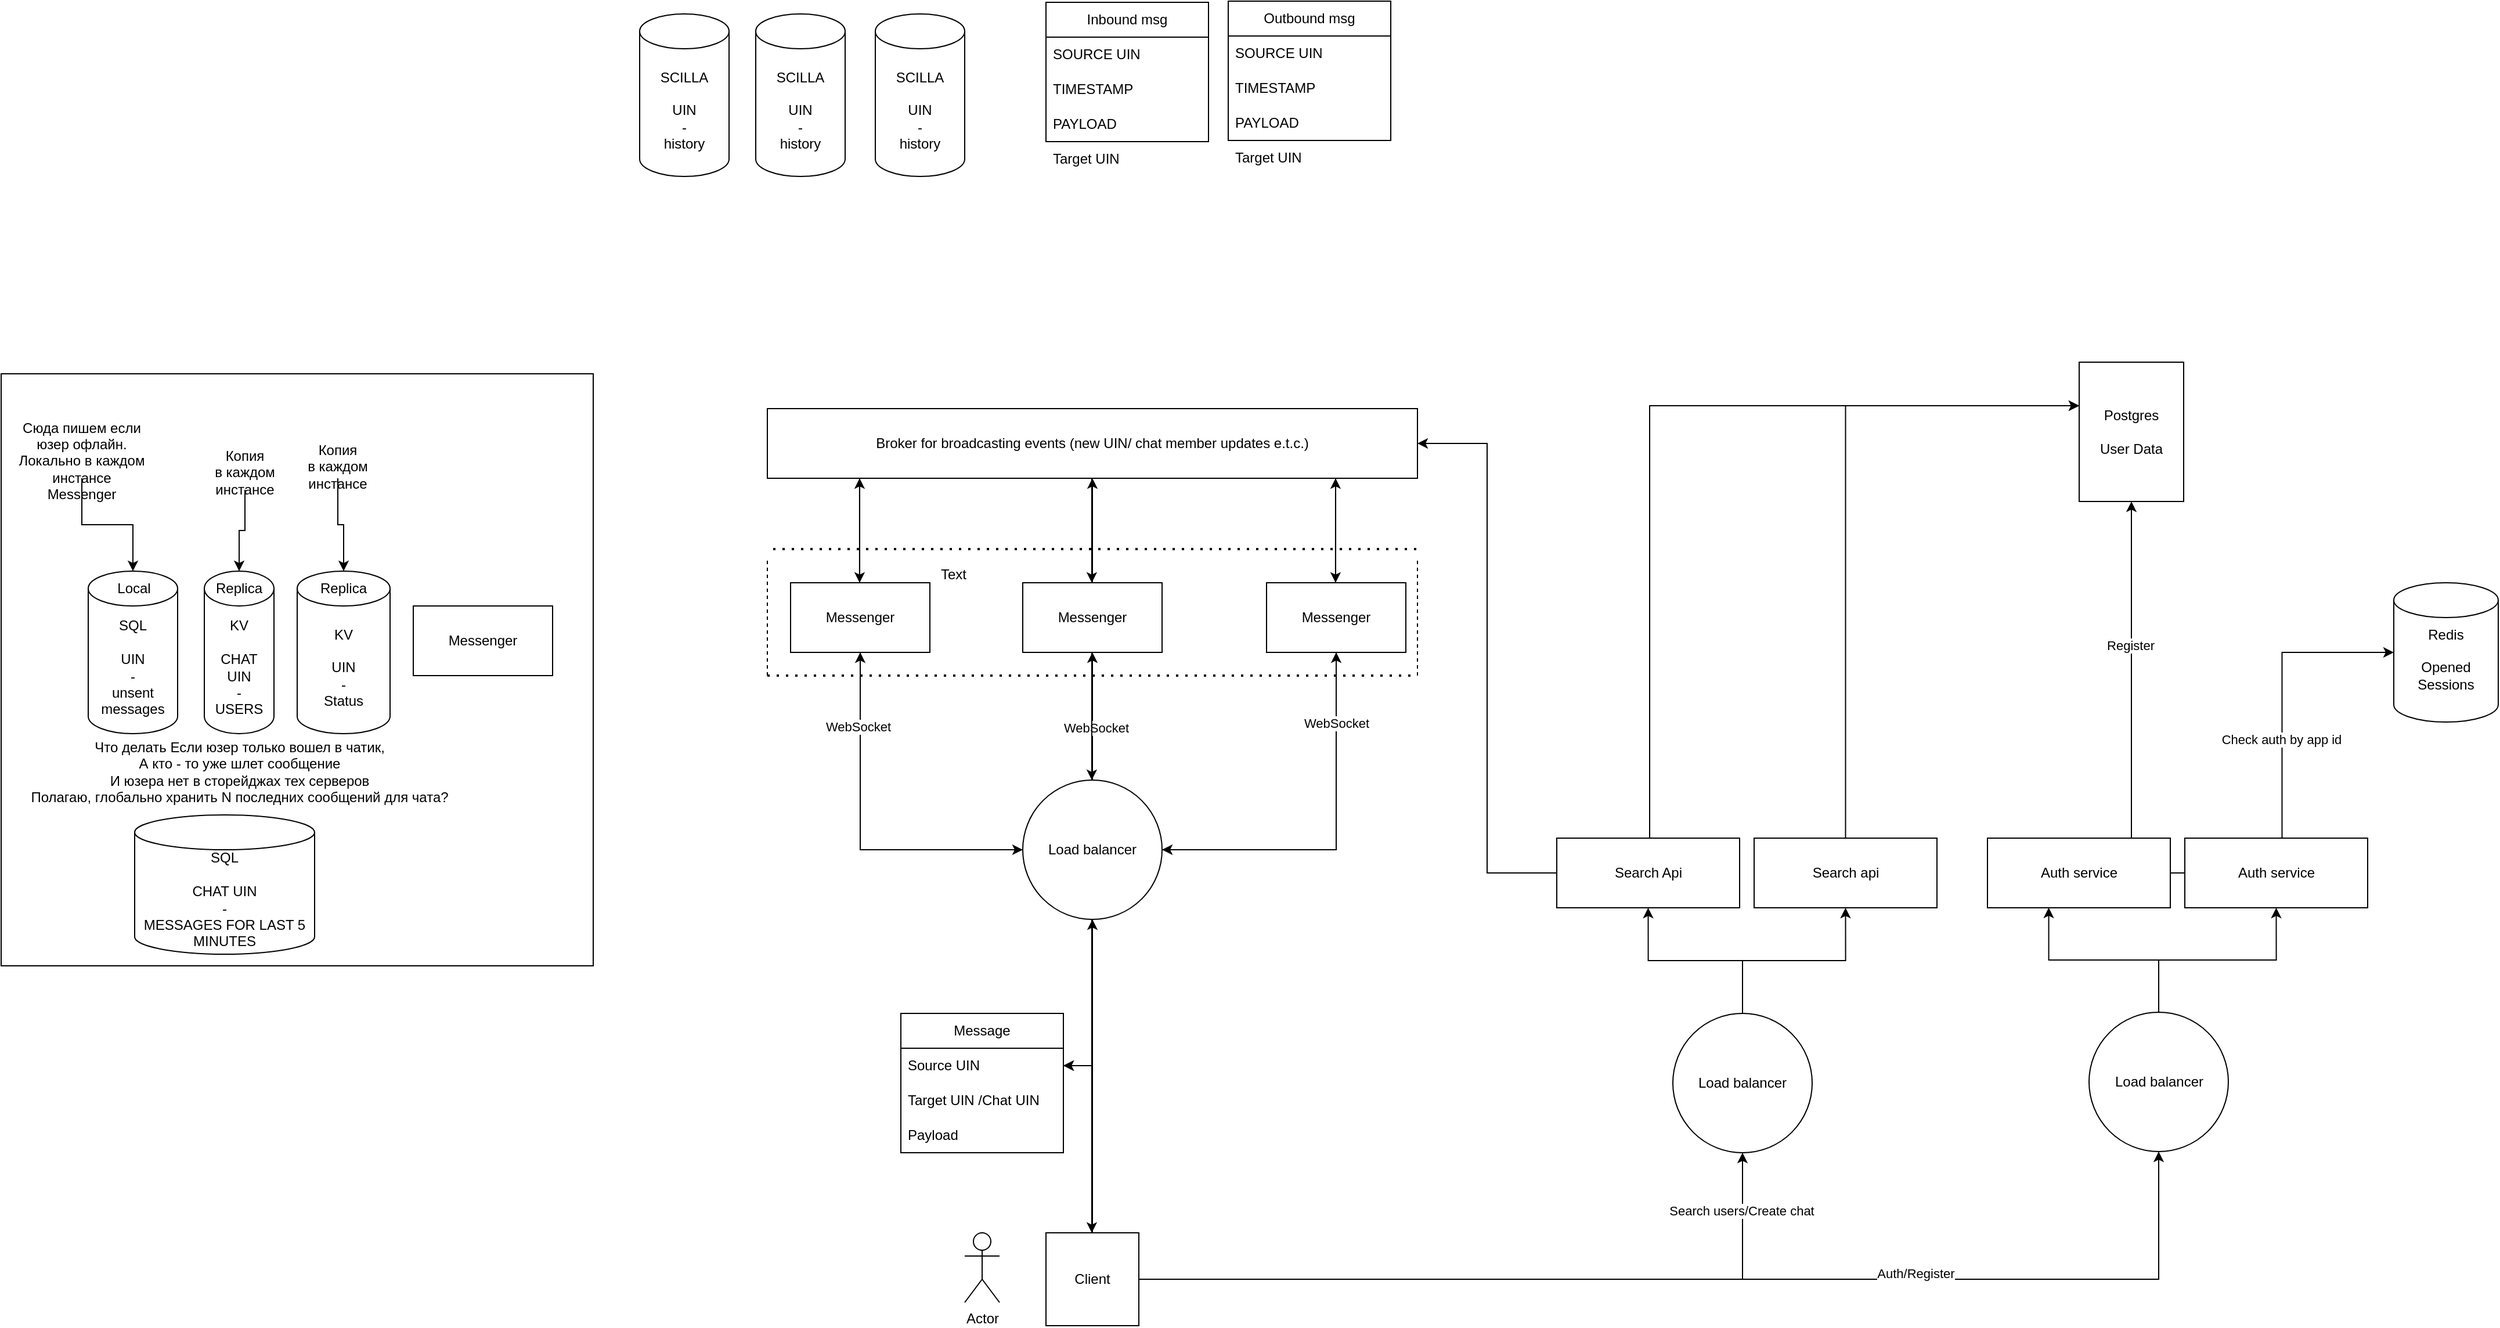 <mxfile version="22.0.4" type="github">
  <diagram name="Страница — 1" id="5_0Qeo6E_ln5zNBvkZSz">
    <mxGraphModel dx="2902" dy="2291" grid="1" gridSize="10" guides="1" tooltips="1" connect="1" arrows="1" fold="1" page="1" pageScale="1" pageWidth="827" pageHeight="1169" math="0" shadow="0">
      <root>
        <mxCell id="0" />
        <mxCell id="1" parent="0" />
        <mxCell id="cajsBiBxqNgi6xzSHzBe-105" value="" style="whiteSpace=wrap;html=1;aspect=fixed;" parent="1" vertex="1">
          <mxGeometry x="-540" y="150" width="510" height="510" as="geometry" />
        </mxCell>
        <mxCell id="cajsBiBxqNgi6xzSHzBe-158" style="edgeStyle=orthogonalEdgeStyle;rounded=0;orthogonalLoop=1;jettySize=auto;html=1;entryX=0;entryY=0.5;entryDx=0;entryDy=0;" parent="1" source="cajsBiBxqNgi6xzSHzBe-1" target="cajsBiBxqNgi6xzSHzBe-34" edge="1">
          <mxGeometry relative="1" as="geometry">
            <Array as="points">
              <mxPoint x="200" y="560" />
            </Array>
          </mxGeometry>
        </mxCell>
        <mxCell id="cajsBiBxqNgi6xzSHzBe-1" value="Messenger" style="rounded=0;whiteSpace=wrap;html=1;" parent="1" vertex="1">
          <mxGeometry x="140" y="330" width="120" height="60" as="geometry" />
        </mxCell>
        <mxCell id="cajsBiBxqNgi6xzSHzBe-96" style="edgeStyle=orthogonalEdgeStyle;rounded=0;orthogonalLoop=1;jettySize=auto;html=1;entryX=0.5;entryY=1;entryDx=0;entryDy=0;" parent="1" source="cajsBiBxqNgi6xzSHzBe-2" target="cajsBiBxqNgi6xzSHzBe-94" edge="1">
          <mxGeometry relative="1" as="geometry" />
        </mxCell>
        <mxCell id="cajsBiBxqNgi6xzSHzBe-2" value="Messenger" style="rounded=0;whiteSpace=wrap;html=1;" parent="1" vertex="1">
          <mxGeometry x="340" y="330" width="120" height="60" as="geometry" />
        </mxCell>
        <mxCell id="cajsBiBxqNgi6xzSHzBe-155" style="edgeStyle=orthogonalEdgeStyle;rounded=0;orthogonalLoop=1;jettySize=auto;html=1;entryX=1;entryY=0.5;entryDx=0;entryDy=0;" parent="1" source="cajsBiBxqNgi6xzSHzBe-3" target="cajsBiBxqNgi6xzSHzBe-34" edge="1">
          <mxGeometry relative="1" as="geometry">
            <Array as="points">
              <mxPoint x="610" y="560" />
            </Array>
          </mxGeometry>
        </mxCell>
        <mxCell id="cajsBiBxqNgi6xzSHzBe-3" value="Messenger" style="rounded=0;whiteSpace=wrap;html=1;" parent="1" vertex="1">
          <mxGeometry x="550" y="330" width="120" height="60" as="geometry" />
        </mxCell>
        <mxCell id="cajsBiBxqNgi6xzSHzBe-35" style="edgeStyle=orthogonalEdgeStyle;rounded=0;orthogonalLoop=1;jettySize=auto;html=1;entryX=0.5;entryY=1;entryDx=0;entryDy=0;" parent="1" source="cajsBiBxqNgi6xzSHzBe-5" target="cajsBiBxqNgi6xzSHzBe-34" edge="1">
          <mxGeometry relative="1" as="geometry" />
        </mxCell>
        <mxCell id="cajsBiBxqNgi6xzSHzBe-139" style="edgeStyle=orthogonalEdgeStyle;rounded=0;orthogonalLoop=1;jettySize=auto;html=1;entryX=0.5;entryY=1;entryDx=0;entryDy=0;" parent="1" source="cajsBiBxqNgi6xzSHzBe-5" target="cajsBiBxqNgi6xzSHzBe-124" edge="1">
          <mxGeometry relative="1" as="geometry" />
        </mxCell>
        <mxCell id="cajsBiBxqNgi6xzSHzBe-143" value="Search users/Create chat" style="edgeLabel;html=1;align=center;verticalAlign=middle;resizable=0;points=[];" parent="cajsBiBxqNgi6xzSHzBe-139" vertex="1" connectable="0">
          <mxGeometry x="0.843" y="1" relative="1" as="geometry">
            <mxPoint as="offset" />
          </mxGeometry>
        </mxCell>
        <mxCell id="cajsBiBxqNgi6xzSHzBe-140" style="edgeStyle=orthogonalEdgeStyle;rounded=0;orthogonalLoop=1;jettySize=auto;html=1;entryX=0.5;entryY=1;entryDx=0;entryDy=0;" parent="1" source="cajsBiBxqNgi6xzSHzBe-5" target="cajsBiBxqNgi6xzSHzBe-52" edge="1">
          <mxGeometry relative="1" as="geometry" />
        </mxCell>
        <mxCell id="cajsBiBxqNgi6xzSHzBe-141" value="Auth/Register" style="edgeLabel;html=1;align=center;verticalAlign=middle;resizable=0;points=[];" parent="cajsBiBxqNgi6xzSHzBe-140" vertex="1" connectable="0">
          <mxGeometry x="0.354" y="5" relative="1" as="geometry">
            <mxPoint as="offset" />
          </mxGeometry>
        </mxCell>
        <mxCell id="cajsBiBxqNgi6xzSHzBe-5" value="Client" style="whiteSpace=wrap;html=1;aspect=fixed;" parent="1" vertex="1">
          <mxGeometry x="360" y="890" width="80" height="80" as="geometry" />
        </mxCell>
        <mxCell id="cajsBiBxqNgi6xzSHzBe-36" style="edgeStyle=orthogonalEdgeStyle;rounded=0;orthogonalLoop=1;jettySize=auto;html=1;entryX=0.5;entryY=1;entryDx=0;entryDy=0;" parent="1" source="cajsBiBxqNgi6xzSHzBe-34" target="cajsBiBxqNgi6xzSHzBe-3" edge="1">
          <mxGeometry relative="1" as="geometry" />
        </mxCell>
        <mxCell id="cajsBiBxqNgi6xzSHzBe-73" value="&lt;div&gt;WebSocket&lt;/div&gt;" style="edgeLabel;html=1;align=center;verticalAlign=middle;resizable=0;points=[];" parent="cajsBiBxqNgi6xzSHzBe-36" vertex="1" connectable="0">
          <mxGeometry x="0.504" y="2" relative="1" as="geometry">
            <mxPoint x="2" y="-19" as="offset" />
          </mxGeometry>
        </mxCell>
        <mxCell id="cajsBiBxqNgi6xzSHzBe-37" style="edgeStyle=orthogonalEdgeStyle;rounded=0;orthogonalLoop=1;jettySize=auto;html=1;entryX=0.5;entryY=1;entryDx=0;entryDy=0;" parent="1" source="cajsBiBxqNgi6xzSHzBe-34" target="cajsBiBxqNgi6xzSHzBe-2" edge="1">
          <mxGeometry relative="1" as="geometry" />
        </mxCell>
        <mxCell id="cajsBiBxqNgi6xzSHzBe-72" value="WebSocket" style="edgeLabel;html=1;align=center;verticalAlign=middle;resizable=0;points=[];" parent="cajsBiBxqNgi6xzSHzBe-37" vertex="1" connectable="0">
          <mxGeometry x="-0.174" y="-3" relative="1" as="geometry">
            <mxPoint as="offset" />
          </mxGeometry>
        </mxCell>
        <mxCell id="cajsBiBxqNgi6xzSHzBe-38" style="edgeStyle=orthogonalEdgeStyle;rounded=0;orthogonalLoop=1;jettySize=auto;html=1;entryX=0.5;entryY=1;entryDx=0;entryDy=0;" parent="1" source="cajsBiBxqNgi6xzSHzBe-34" target="cajsBiBxqNgi6xzSHzBe-1" edge="1">
          <mxGeometry relative="1" as="geometry" />
        </mxCell>
        <mxCell id="cajsBiBxqNgi6xzSHzBe-74" value="WebSocket" style="edgeLabel;html=1;align=center;verticalAlign=middle;resizable=0;points=[];" parent="cajsBiBxqNgi6xzSHzBe-38" vertex="1" connectable="0">
          <mxGeometry x="0.59" y="2" relative="1" as="geometry">
            <mxPoint as="offset" />
          </mxGeometry>
        </mxCell>
        <mxCell id="bu4E3NPVf6JOQ5FHrsc9-1" value="" style="edgeStyle=orthogonalEdgeStyle;rounded=0;orthogonalLoop=1;jettySize=auto;html=1;" edge="1" parent="1" source="cajsBiBxqNgi6xzSHzBe-34" target="cajsBiBxqNgi6xzSHzBe-148">
          <mxGeometry relative="1" as="geometry" />
        </mxCell>
        <mxCell id="bu4E3NPVf6JOQ5FHrsc9-2" value="" style="edgeStyle=orthogonalEdgeStyle;rounded=0;orthogonalLoop=1;jettySize=auto;html=1;" edge="1" parent="1" source="cajsBiBxqNgi6xzSHzBe-34" target="cajsBiBxqNgi6xzSHzBe-148">
          <mxGeometry relative="1" as="geometry" />
        </mxCell>
        <mxCell id="cajsBiBxqNgi6xzSHzBe-34" value="Load balancer&lt;br&gt;" style="ellipse;whiteSpace=wrap;html=1;aspect=fixed;" parent="1" vertex="1">
          <mxGeometry x="340" y="500" width="120" height="120" as="geometry" />
        </mxCell>
        <mxCell id="cajsBiBxqNgi6xzSHzBe-39" value="Actor" style="shape=umlActor;verticalLabelPosition=bottom;verticalAlign=top;html=1;outlineConnect=0;" parent="1" vertex="1">
          <mxGeometry x="290" y="890" width="30" height="60" as="geometry" />
        </mxCell>
        <mxCell id="cajsBiBxqNgi6xzSHzBe-42" value="Auth service" style="whiteSpace=wrap;html=1;direction=south;" parent="1" vertex="1">
          <mxGeometry x="1171" y="550" width="157.5" height="60" as="geometry" />
        </mxCell>
        <mxCell id="cajsBiBxqNgi6xzSHzBe-91" style="edgeStyle=orthogonalEdgeStyle;rounded=0;orthogonalLoop=1;jettySize=auto;html=1;entryX=1;entryY=0.5;entryDx=0;entryDy=0;" parent="1" source="cajsBiBxqNgi6xzSHzBe-52" target="cajsBiBxqNgi6xzSHzBe-62" edge="1">
          <mxGeometry relative="1" as="geometry" />
        </mxCell>
        <mxCell id="cajsBiBxqNgi6xzSHzBe-52" value="Load balancer" style="ellipse;whiteSpace=wrap;html=1;aspect=fixed;" parent="1" vertex="1">
          <mxGeometry x="1258.5" y="700" width="120" height="120" as="geometry" />
        </mxCell>
        <mxCell id="cajsBiBxqNgi6xzSHzBe-56" value="Redis&lt;br&gt;&lt;br&gt;Opened&lt;br&gt;&lt;div&gt;Sessions&lt;/div&gt;&lt;div&gt;&lt;br&gt;&lt;/div&gt;" style="shape=cylinder3;whiteSpace=wrap;html=1;boundedLbl=1;backgroundOutline=1;size=15;" parent="1" vertex="1">
          <mxGeometry x="1521" y="330" width="90" height="120" as="geometry" />
        </mxCell>
        <mxCell id="cajsBiBxqNgi6xzSHzBe-59" style="edgeStyle=orthogonalEdgeStyle;rounded=0;orthogonalLoop=1;jettySize=auto;html=1;entryX=0;entryY=0.5;entryDx=0;entryDy=0;entryPerimeter=0;" parent="1" source="cajsBiBxqNgi6xzSHzBe-42" target="cajsBiBxqNgi6xzSHzBe-56" edge="1">
          <mxGeometry relative="1" as="geometry" />
        </mxCell>
        <mxCell id="cajsBiBxqNgi6xzSHzBe-122" value="Check auth by app id" style="edgeLabel;html=1;align=center;verticalAlign=middle;resizable=0;points=[];" parent="cajsBiBxqNgi6xzSHzBe-59" vertex="1" connectable="0">
          <mxGeometry x="0.106" y="1" relative="1" as="geometry">
            <mxPoint as="offset" />
          </mxGeometry>
        </mxCell>
        <mxCell id="cajsBiBxqNgi6xzSHzBe-62" value="Auth service" style="whiteSpace=wrap;html=1;direction=south;" parent="1" vertex="1">
          <mxGeometry x="1341" y="550" width="157.5" height="60" as="geometry" />
        </mxCell>
        <mxCell id="cajsBiBxqNgi6xzSHzBe-79" value="" style="endArrow=none;dashed=1;html=1;dashPattern=1 3;strokeWidth=2;rounded=0;" parent="1" edge="1">
          <mxGeometry width="50" height="50" relative="1" as="geometry">
            <mxPoint x="125" y="301" as="sourcePoint" />
            <mxPoint x="685" y="301" as="targetPoint" />
          </mxGeometry>
        </mxCell>
        <mxCell id="cajsBiBxqNgi6xzSHzBe-80" value="" style="endArrow=none;dashed=1;html=1;rounded=0;" parent="1" edge="1">
          <mxGeometry width="50" height="50" relative="1" as="geometry">
            <mxPoint x="120" y="410" as="sourcePoint" />
            <mxPoint x="120" y="310" as="targetPoint" />
          </mxGeometry>
        </mxCell>
        <mxCell id="cajsBiBxqNgi6xzSHzBe-81" value="" style="endArrow=none;dashed=1;html=1;dashPattern=1 3;strokeWidth=2;rounded=0;" parent="1" edge="1">
          <mxGeometry width="50" height="50" relative="1" as="geometry">
            <mxPoint x="120" y="410" as="sourcePoint" />
            <mxPoint x="680" y="410" as="targetPoint" />
          </mxGeometry>
        </mxCell>
        <mxCell id="cajsBiBxqNgi6xzSHzBe-83" value="" style="endArrow=none;dashed=1;html=1;rounded=0;" parent="1" edge="1">
          <mxGeometry width="50" height="50" relative="1" as="geometry">
            <mxPoint x="680" y="410" as="sourcePoint" />
            <mxPoint x="680" y="310" as="targetPoint" />
          </mxGeometry>
        </mxCell>
        <mxCell id="cajsBiBxqNgi6xzSHzBe-90" style="edgeStyle=orthogonalEdgeStyle;rounded=0;orthogonalLoop=1;jettySize=auto;html=1;entryX=0.998;entryY=0.665;entryDx=0;entryDy=0;entryPerimeter=0;" parent="1" source="cajsBiBxqNgi6xzSHzBe-52" target="cajsBiBxqNgi6xzSHzBe-42" edge="1">
          <mxGeometry relative="1" as="geometry" />
        </mxCell>
        <mxCell id="cajsBiBxqNgi6xzSHzBe-94" value="Broker for broadcasting events (new UIN/ chat member updates e.t.c.)" style="rounded=0;whiteSpace=wrap;html=1;" parent="1" vertex="1">
          <mxGeometry x="120" y="180" width="560" height="60" as="geometry" />
        </mxCell>
        <mxCell id="cajsBiBxqNgi6xzSHzBe-104" value="" style="group" parent="1" vertex="1" connectable="0">
          <mxGeometry x="-470" y="260" width="405" height="268" as="geometry" />
        </mxCell>
        <mxCell id="cajsBiBxqNgi6xzSHzBe-75" value="KV&lt;br&gt;&lt;br&gt;UIN&lt;br&gt;-&lt;br&gt;Status" style="shape=cylinder3;whiteSpace=wrap;html=1;boundedLbl=1;backgroundOutline=1;size=15;" parent="cajsBiBxqNgi6xzSHzBe-104" vertex="1">
          <mxGeometry x="185" y="60" width="80" height="140" as="geometry" />
        </mxCell>
        <mxCell id="cajsBiBxqNgi6xzSHzBe-77" value="Messenger" style="rounded=0;whiteSpace=wrap;html=1;" parent="cajsBiBxqNgi6xzSHzBe-104" vertex="1">
          <mxGeometry x="285" y="90" width="120" height="60" as="geometry" />
        </mxCell>
        <mxCell id="cajsBiBxqNgi6xzSHzBe-78" value="KV&lt;br&gt;&lt;br&gt;CHAT&lt;br&gt;UIN&lt;br&gt;-&lt;br&gt;USERS" style="shape=cylinder3;whiteSpace=wrap;html=1;boundedLbl=1;backgroundOutline=1;size=15;" parent="cajsBiBxqNgi6xzSHzBe-104" vertex="1">
          <mxGeometry x="105" y="60" width="60" height="140" as="geometry" />
        </mxCell>
        <mxCell id="cajsBiBxqNgi6xzSHzBe-98" value="SQL&lt;br&gt;&lt;br&gt;UIN&lt;br&gt;-&lt;br&gt;unsent&lt;br&gt;messages" style="shape=cylinder3;whiteSpace=wrap;html=1;boundedLbl=1;backgroundOutline=1;size=15;" parent="cajsBiBxqNgi6xzSHzBe-104" vertex="1">
          <mxGeometry x="5" y="60" width="77" height="140" as="geometry" />
        </mxCell>
        <mxCell id="cajsBiBxqNgi6xzSHzBe-99" value="Что делать Если юзер только вошел в чатик, &lt;br&gt;А кто - то уже шлет сообщение&lt;br&gt;И юзера нет в сторейджах тех серверов&lt;br&gt;Полагаю, глобально хранить N последних сообщений для чата?" style="text;html=1;align=center;verticalAlign=middle;resizable=0;points=[];autosize=1;strokeColor=none;fillColor=none;" parent="cajsBiBxqNgi6xzSHzBe-104" vertex="1">
          <mxGeometry x="-55" y="198" width="380" height="70" as="geometry" />
        </mxCell>
        <mxCell id="cajsBiBxqNgi6xzSHzBe-100" value="Local" style="text;html=1;align=center;verticalAlign=middle;resizable=0;points=[];autosize=1;strokeColor=none;fillColor=none;" parent="cajsBiBxqNgi6xzSHzBe-104" vertex="1">
          <mxGeometry x="18.5" y="60" width="50" height="30" as="geometry" />
        </mxCell>
        <mxCell id="cajsBiBxqNgi6xzSHzBe-101" value="Replica" style="text;html=1;strokeColor=none;fillColor=none;align=center;verticalAlign=middle;whiteSpace=wrap;rounded=0;" parent="cajsBiBxqNgi6xzSHzBe-104" vertex="1">
          <mxGeometry x="105" y="60" width="60" height="30" as="geometry" />
        </mxCell>
        <mxCell id="cajsBiBxqNgi6xzSHzBe-102" value="Replica" style="text;html=1;strokeColor=none;fillColor=none;align=center;verticalAlign=middle;whiteSpace=wrap;rounded=0;" parent="cajsBiBxqNgi6xzSHzBe-104" vertex="1">
          <mxGeometry x="195" y="60" width="60" height="30" as="geometry" />
        </mxCell>
        <mxCell id="cajsBiBxqNgi6xzSHzBe-113" style="edgeStyle=orthogonalEdgeStyle;rounded=0;orthogonalLoop=1;jettySize=auto;html=1;" parent="1" source="cajsBiBxqNgi6xzSHzBe-103" target="cajsBiBxqNgi6xzSHzBe-100" edge="1">
          <mxGeometry relative="1" as="geometry" />
        </mxCell>
        <mxCell id="cajsBiBxqNgi6xzSHzBe-103" value="Сюда пишем если&lt;br&gt;юзер офлайн.&lt;br&gt;Локально в каждом инстансе &lt;br&gt;Messenger" style="text;html=1;strokeColor=none;fillColor=none;align=center;verticalAlign=middle;whiteSpace=wrap;rounded=0;" parent="1" vertex="1">
          <mxGeometry x="-528" y="210" width="115" height="30" as="geometry" />
        </mxCell>
        <mxCell id="cajsBiBxqNgi6xzSHzBe-111" style="edgeStyle=orthogonalEdgeStyle;rounded=0;orthogonalLoop=1;jettySize=auto;html=1;" parent="1" source="cajsBiBxqNgi6xzSHzBe-106" target="cajsBiBxqNgi6xzSHzBe-101" edge="1">
          <mxGeometry relative="1" as="geometry" />
        </mxCell>
        <mxCell id="cajsBiBxqNgi6xzSHzBe-106" value="Копия &lt;br&gt;в каждом инстансе" style="text;html=1;strokeColor=none;fillColor=none;align=center;verticalAlign=middle;whiteSpace=wrap;rounded=0;" parent="1" vertex="1">
          <mxGeometry x="-360" y="220" width="60" height="30" as="geometry" />
        </mxCell>
        <mxCell id="cajsBiBxqNgi6xzSHzBe-112" style="edgeStyle=orthogonalEdgeStyle;rounded=0;orthogonalLoop=1;jettySize=auto;html=1;" parent="1" source="cajsBiBxqNgi6xzSHzBe-107" target="cajsBiBxqNgi6xzSHzBe-102" edge="1">
          <mxGeometry relative="1" as="geometry" />
        </mxCell>
        <mxCell id="cajsBiBxqNgi6xzSHzBe-107" value="Копия &lt;br&gt;в каждом инстансе" style="text;html=1;strokeColor=none;fillColor=none;align=center;verticalAlign=middle;whiteSpace=wrap;rounded=0;" parent="1" vertex="1">
          <mxGeometry x="-280" y="220" width="60" height="20" as="geometry" />
        </mxCell>
        <mxCell id="cajsBiBxqNgi6xzSHzBe-114" value="SQL&lt;br&gt;&lt;br&gt;CHAT UIN &lt;br&gt;-&lt;br&gt;MESSAGES FOR LAST 5 MINUTES" style="shape=cylinder3;whiteSpace=wrap;html=1;boundedLbl=1;backgroundOutline=1;size=15;" parent="1" vertex="1">
          <mxGeometry x="-425" y="530" width="155" height="120" as="geometry" />
        </mxCell>
        <mxCell id="cajsBiBxqNgi6xzSHzBe-115" value="Postgres&lt;br&gt;&lt;br&gt;User Data&lt;br&gt;" style="shape=label;whiteSpace=wrap;html=1;boundedLbl=1;backgroundOutline=1;size=15;" parent="1" vertex="1">
          <mxGeometry x="1250" y="140" width="90" height="120" as="geometry" />
        </mxCell>
        <mxCell id="cajsBiBxqNgi6xzSHzBe-119" style="edgeStyle=orthogonalEdgeStyle;rounded=0;orthogonalLoop=1;jettySize=auto;html=1;entryX=0.5;entryY=1;entryDx=0;entryDy=0;entryPerimeter=0;" parent="1" source="cajsBiBxqNgi6xzSHzBe-42" target="cajsBiBxqNgi6xzSHzBe-115" edge="1">
          <mxGeometry relative="1" as="geometry">
            <Array as="points">
              <mxPoint x="1295" y="470" />
              <mxPoint x="1295" y="470" />
            </Array>
          </mxGeometry>
        </mxCell>
        <mxCell id="cajsBiBxqNgi6xzSHzBe-121" value="Register" style="edgeLabel;html=1;align=center;verticalAlign=middle;resizable=0;points=[];" parent="cajsBiBxqNgi6xzSHzBe-119" vertex="1" connectable="0">
          <mxGeometry x="0.148" y="1" relative="1" as="geometry">
            <mxPoint as="offset" />
          </mxGeometry>
        </mxCell>
        <mxCell id="cajsBiBxqNgi6xzSHzBe-133" style="edgeStyle=orthogonalEdgeStyle;rounded=0;orthogonalLoop=1;jettySize=auto;html=1;entryX=1;entryY=0.5;entryDx=0;entryDy=0;" parent="1" source="cajsBiBxqNgi6xzSHzBe-124" target="cajsBiBxqNgi6xzSHzBe-132" edge="1">
          <mxGeometry relative="1" as="geometry" />
        </mxCell>
        <mxCell id="cajsBiBxqNgi6xzSHzBe-134" style="edgeStyle=orthogonalEdgeStyle;rounded=0;orthogonalLoop=1;jettySize=auto;html=1;entryX=1;entryY=0.5;entryDx=0;entryDy=0;" parent="1" source="cajsBiBxqNgi6xzSHzBe-124" target="cajsBiBxqNgi6xzSHzBe-131" edge="1">
          <mxGeometry relative="1" as="geometry" />
        </mxCell>
        <mxCell id="cajsBiBxqNgi6xzSHzBe-124" value="Load balancer" style="ellipse;whiteSpace=wrap;html=1;aspect=fixed;" parent="1" vertex="1">
          <mxGeometry x="900" y="701" width="120" height="120" as="geometry" />
        </mxCell>
        <mxCell id="bu4E3NPVf6JOQ5FHrsc9-25" style="edgeStyle=orthogonalEdgeStyle;rounded=0;orthogonalLoop=1;jettySize=auto;html=1;entryX=1;entryY=0.5;entryDx=0;entryDy=0;" edge="1" parent="1" source="cajsBiBxqNgi6xzSHzBe-131" target="cajsBiBxqNgi6xzSHzBe-94">
          <mxGeometry relative="1" as="geometry" />
        </mxCell>
        <mxCell id="cajsBiBxqNgi6xzSHzBe-131" value="Search Api" style="whiteSpace=wrap;html=1;direction=south;" parent="1" vertex="1">
          <mxGeometry x="800" y="550" width="157.5" height="60" as="geometry" />
        </mxCell>
        <mxCell id="cajsBiBxqNgi6xzSHzBe-132" value="Search api" style="whiteSpace=wrap;html=1;direction=south;" parent="1" vertex="1">
          <mxGeometry x="970" y="550" width="157.5" height="60" as="geometry" />
        </mxCell>
        <mxCell id="cajsBiBxqNgi6xzSHzBe-137" style="edgeStyle=orthogonalEdgeStyle;rounded=0;orthogonalLoop=1;jettySize=auto;html=1;entryX=0;entryY=0;entryDx=0;entryDy=37.5;entryPerimeter=0;" parent="1" source="cajsBiBxqNgi6xzSHzBe-132" target="cajsBiBxqNgi6xzSHzBe-115" edge="1">
          <mxGeometry relative="1" as="geometry">
            <Array as="points">
              <mxPoint x="1049" y="177" />
            </Array>
          </mxGeometry>
        </mxCell>
        <mxCell id="cajsBiBxqNgi6xzSHzBe-138" style="edgeStyle=orthogonalEdgeStyle;rounded=0;orthogonalLoop=1;jettySize=auto;html=1;entryX=0;entryY=0;entryDx=0;entryDy=37.5;entryPerimeter=0;" parent="1" source="cajsBiBxqNgi6xzSHzBe-131" target="cajsBiBxqNgi6xzSHzBe-115" edge="1">
          <mxGeometry relative="1" as="geometry">
            <Array as="points">
              <mxPoint x="880" y="177" />
            </Array>
          </mxGeometry>
        </mxCell>
        <mxCell id="cajsBiBxqNgi6xzSHzBe-147" value="Message" style="swimlane;fontStyle=0;childLayout=stackLayout;horizontal=1;startSize=30;horizontalStack=0;resizeParent=1;resizeParentMax=0;resizeLast=0;collapsible=1;marginBottom=0;whiteSpace=wrap;html=1;" parent="1" vertex="1">
          <mxGeometry x="235" y="701" width="140" height="120" as="geometry" />
        </mxCell>
        <mxCell id="cajsBiBxqNgi6xzSHzBe-148" value="Source UIN" style="text;strokeColor=none;fillColor=none;align=left;verticalAlign=middle;spacingLeft=4;spacingRight=4;overflow=hidden;points=[[0,0.5],[1,0.5]];portConstraint=eastwest;rotatable=0;whiteSpace=wrap;html=1;" parent="cajsBiBxqNgi6xzSHzBe-147" vertex="1">
          <mxGeometry y="30" width="140" height="30" as="geometry" />
        </mxCell>
        <mxCell id="cajsBiBxqNgi6xzSHzBe-149" value="Target UIN /Chat UIN" style="text;strokeColor=none;fillColor=none;align=left;verticalAlign=middle;spacingLeft=4;spacingRight=4;overflow=hidden;points=[[0,0.5],[1,0.5]];portConstraint=eastwest;rotatable=0;whiteSpace=wrap;html=1;" parent="cajsBiBxqNgi6xzSHzBe-147" vertex="1">
          <mxGeometry y="60" width="140" height="30" as="geometry" />
        </mxCell>
        <mxCell id="cajsBiBxqNgi6xzSHzBe-150" value="Payload" style="text;strokeColor=none;fillColor=none;align=left;verticalAlign=middle;spacingLeft=4;spacingRight=4;overflow=hidden;points=[[0,0.5],[1,0.5]];portConstraint=eastwest;rotatable=0;whiteSpace=wrap;html=1;" parent="cajsBiBxqNgi6xzSHzBe-147" vertex="1">
          <mxGeometry y="90" width="140" height="30" as="geometry" />
        </mxCell>
        <mxCell id="cajsBiBxqNgi6xzSHzBe-152" style="edgeStyle=orthogonalEdgeStyle;rounded=0;orthogonalLoop=1;jettySize=auto;html=1;entryX=0.5;entryY=1;entryDx=0;entryDy=0;" parent="1" edge="1">
          <mxGeometry relative="1" as="geometry">
            <mxPoint x="399.47" y="620" as="sourcePoint" />
            <mxPoint x="399.47" y="890" as="targetPoint" />
          </mxGeometry>
        </mxCell>
        <mxCell id="cajsBiBxqNgi6xzSHzBe-156" style="edgeStyle=orthogonalEdgeStyle;rounded=0;orthogonalLoop=1;jettySize=auto;html=1;entryX=0.5;entryY=1;entryDx=0;entryDy=0;" parent="1" edge="1">
          <mxGeometry relative="1" as="geometry">
            <mxPoint x="399.47" y="390" as="sourcePoint" />
            <mxPoint x="399.47" y="500" as="targetPoint" />
          </mxGeometry>
        </mxCell>
        <mxCell id="cajsBiBxqNgi6xzSHzBe-160" style="edgeStyle=orthogonalEdgeStyle;rounded=0;orthogonalLoop=1;jettySize=auto;html=1;entryX=0.5;entryY=1;entryDx=0;entryDy=0;" parent="1" edge="1">
          <mxGeometry relative="1" as="geometry">
            <mxPoint x="609.47" y="330" as="sourcePoint" />
            <mxPoint x="609.47" y="240" as="targetPoint" />
          </mxGeometry>
        </mxCell>
        <mxCell id="cajsBiBxqNgi6xzSHzBe-161" style="edgeStyle=orthogonalEdgeStyle;rounded=0;orthogonalLoop=1;jettySize=auto;html=1;entryX=0.5;entryY=1;entryDx=0;entryDy=0;" parent="1" edge="1">
          <mxGeometry relative="1" as="geometry">
            <mxPoint x="609.47" y="240" as="sourcePoint" />
            <mxPoint x="609.47" y="330" as="targetPoint" />
            <Array as="points">
              <mxPoint x="609" y="250" />
              <mxPoint x="609" y="250" />
            </Array>
          </mxGeometry>
        </mxCell>
        <mxCell id="cajsBiBxqNgi6xzSHzBe-162" style="edgeStyle=orthogonalEdgeStyle;rounded=0;orthogonalLoop=1;jettySize=auto;html=1;entryX=0.5;entryY=1;entryDx=0;entryDy=0;" parent="1" edge="1">
          <mxGeometry relative="1" as="geometry">
            <mxPoint x="399.47" y="240" as="sourcePoint" />
            <mxPoint x="399.47" y="330" as="targetPoint" />
          </mxGeometry>
        </mxCell>
        <mxCell id="cajsBiBxqNgi6xzSHzBe-163" style="edgeStyle=orthogonalEdgeStyle;rounded=0;orthogonalLoop=1;jettySize=auto;html=1;entryX=0.5;entryY=1;entryDx=0;entryDy=0;" parent="1" edge="1">
          <mxGeometry relative="1" as="geometry">
            <mxPoint x="199.47" y="330" as="sourcePoint" />
            <mxPoint x="199.47" y="240" as="targetPoint" />
          </mxGeometry>
        </mxCell>
        <mxCell id="cajsBiBxqNgi6xzSHzBe-164" style="edgeStyle=orthogonalEdgeStyle;rounded=0;orthogonalLoop=1;jettySize=auto;html=1;entryX=0.5;entryY=1;entryDx=0;entryDy=0;" parent="1" edge="1">
          <mxGeometry relative="1" as="geometry">
            <mxPoint x="199.47" y="240" as="sourcePoint" />
            <mxPoint x="199.47" y="330" as="targetPoint" />
          </mxGeometry>
        </mxCell>
        <mxCell id="bu4E3NPVf6JOQ5FHrsc9-3" value="Text" style="text;html=1;align=center;verticalAlign=middle;resizable=0;points=[];autosize=1;strokeColor=none;fillColor=none;" vertex="1" parent="1">
          <mxGeometry x="255" y="308" width="50" height="30" as="geometry" />
        </mxCell>
        <mxCell id="bu4E3NPVf6JOQ5FHrsc9-4" value="SCILLA&lt;br&gt;&lt;br&gt;UIN&lt;br&gt;-&lt;br&gt;history" style="shape=cylinder3;whiteSpace=wrap;html=1;boundedLbl=1;backgroundOutline=1;size=15;" vertex="1" parent="1">
          <mxGeometry x="10" y="-160" width="77" height="140" as="geometry" />
        </mxCell>
        <mxCell id="bu4E3NPVf6JOQ5FHrsc9-5" value="SCILLA&lt;br&gt;&lt;br&gt;UIN&lt;br&gt;-&lt;br&gt;history" style="shape=cylinder3;whiteSpace=wrap;html=1;boundedLbl=1;backgroundOutline=1;size=15;" vertex="1" parent="1">
          <mxGeometry x="110" y="-160" width="77" height="140" as="geometry" />
        </mxCell>
        <mxCell id="bu4E3NPVf6JOQ5FHrsc9-7" value="SCILLA&lt;br&gt;&lt;br&gt;UIN&lt;br&gt;-&lt;br&gt;history" style="shape=cylinder3;whiteSpace=wrap;html=1;boundedLbl=1;backgroundOutline=1;size=15;" vertex="1" parent="1">
          <mxGeometry x="213" y="-160" width="77" height="140" as="geometry" />
        </mxCell>
        <mxCell id="bu4E3NPVf6JOQ5FHrsc9-8" value="Inbound msg" style="swimlane;fontStyle=0;childLayout=stackLayout;horizontal=1;startSize=30;horizontalStack=0;resizeParent=1;resizeParentMax=0;resizeLast=0;collapsible=1;marginBottom=0;whiteSpace=wrap;html=1;" vertex="1" parent="1">
          <mxGeometry x="360" y="-170" width="140" height="120" as="geometry" />
        </mxCell>
        <mxCell id="bu4E3NPVf6JOQ5FHrsc9-9" value="SOURCE UIN " style="text;strokeColor=none;fillColor=none;align=left;verticalAlign=middle;spacingLeft=4;spacingRight=4;overflow=hidden;points=[[0,0.5],[1,0.5]];portConstraint=eastwest;rotatable=0;whiteSpace=wrap;html=1;" vertex="1" parent="bu4E3NPVf6JOQ5FHrsc9-8">
          <mxGeometry y="30" width="140" height="30" as="geometry" />
        </mxCell>
        <mxCell id="bu4E3NPVf6JOQ5FHrsc9-10" value="TIMESTAMP" style="text;strokeColor=none;fillColor=none;align=left;verticalAlign=middle;spacingLeft=4;spacingRight=4;overflow=hidden;points=[[0,0.5],[1,0.5]];portConstraint=eastwest;rotatable=0;whiteSpace=wrap;html=1;" vertex="1" parent="bu4E3NPVf6JOQ5FHrsc9-8">
          <mxGeometry y="60" width="140" height="30" as="geometry" />
        </mxCell>
        <mxCell id="bu4E3NPVf6JOQ5FHrsc9-11" value="PAYLOAD" style="text;strokeColor=none;fillColor=none;align=left;verticalAlign=middle;spacingLeft=4;spacingRight=4;overflow=hidden;points=[[0,0.5],[1,0.5]];portConstraint=eastwest;rotatable=0;whiteSpace=wrap;html=1;" vertex="1" parent="bu4E3NPVf6JOQ5FHrsc9-8">
          <mxGeometry y="90" width="140" height="30" as="geometry" />
        </mxCell>
        <mxCell id="bu4E3NPVf6JOQ5FHrsc9-12" value="Target UIN" style="text;strokeColor=none;fillColor=none;align=left;verticalAlign=middle;spacingLeft=4;spacingRight=4;overflow=hidden;points=[[0,0.5],[1,0.5]];portConstraint=eastwest;rotatable=0;whiteSpace=wrap;html=1;" vertex="1" parent="1">
          <mxGeometry x="360" y="-50" width="140" height="30" as="geometry" />
        </mxCell>
        <mxCell id="bu4E3NPVf6JOQ5FHrsc9-18" value="Outbound msg" style="swimlane;fontStyle=0;childLayout=stackLayout;horizontal=1;startSize=30;horizontalStack=0;resizeParent=1;resizeParentMax=0;resizeLast=0;collapsible=1;marginBottom=0;whiteSpace=wrap;html=1;" vertex="1" parent="1">
          <mxGeometry x="517" y="-171" width="140" height="120" as="geometry" />
        </mxCell>
        <mxCell id="bu4E3NPVf6JOQ5FHrsc9-19" value="SOURCE UIN " style="text;strokeColor=none;fillColor=none;align=left;verticalAlign=middle;spacingLeft=4;spacingRight=4;overflow=hidden;points=[[0,0.5],[1,0.5]];portConstraint=eastwest;rotatable=0;whiteSpace=wrap;html=1;" vertex="1" parent="bu4E3NPVf6JOQ5FHrsc9-18">
          <mxGeometry y="30" width="140" height="30" as="geometry" />
        </mxCell>
        <mxCell id="bu4E3NPVf6JOQ5FHrsc9-20" value="TIMESTAMP" style="text;strokeColor=none;fillColor=none;align=left;verticalAlign=middle;spacingLeft=4;spacingRight=4;overflow=hidden;points=[[0,0.5],[1,0.5]];portConstraint=eastwest;rotatable=0;whiteSpace=wrap;html=1;" vertex="1" parent="bu4E3NPVf6JOQ5FHrsc9-18">
          <mxGeometry y="60" width="140" height="30" as="geometry" />
        </mxCell>
        <mxCell id="bu4E3NPVf6JOQ5FHrsc9-21" value="PAYLOAD" style="text;strokeColor=none;fillColor=none;align=left;verticalAlign=middle;spacingLeft=4;spacingRight=4;overflow=hidden;points=[[0,0.5],[1,0.5]];portConstraint=eastwest;rotatable=0;whiteSpace=wrap;html=1;" vertex="1" parent="bu4E3NPVf6JOQ5FHrsc9-18">
          <mxGeometry y="90" width="140" height="30" as="geometry" />
        </mxCell>
        <mxCell id="bu4E3NPVf6JOQ5FHrsc9-22" value="Target UIN" style="text;strokeColor=none;fillColor=none;align=left;verticalAlign=middle;spacingLeft=4;spacingRight=4;overflow=hidden;points=[[0,0.5],[1,0.5]];portConstraint=eastwest;rotatable=0;whiteSpace=wrap;html=1;" vertex="1" parent="1">
          <mxGeometry x="517" y="-51" width="140" height="30" as="geometry" />
        </mxCell>
      </root>
    </mxGraphModel>
  </diagram>
</mxfile>
